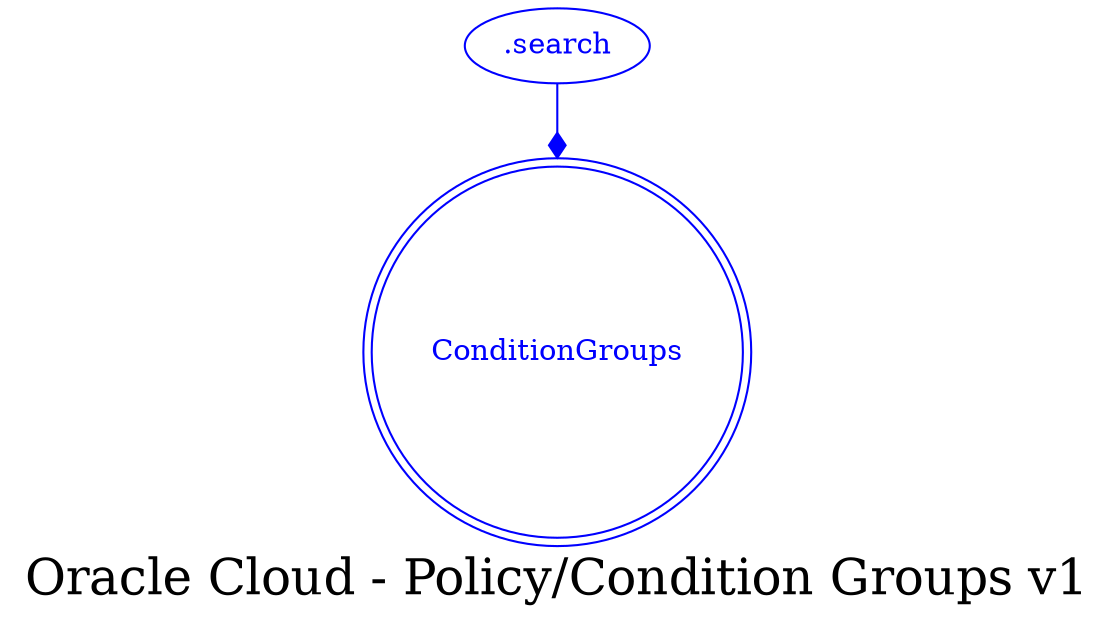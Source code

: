 digraph LexiconGraph {
graph[label="Oracle Cloud - Policy/Condition Groups v1", fontsize=24]
splines=true
"ConditionGroups" [color=blue, fontcolor=blue, shape=doublecircle]
".search" -> "ConditionGroups" [color=blue, fontcolor=blue, arrowhead=diamond, arrowtail=none]
".search" [color=blue, fontcolor=blue, shape=ellipse]
}
